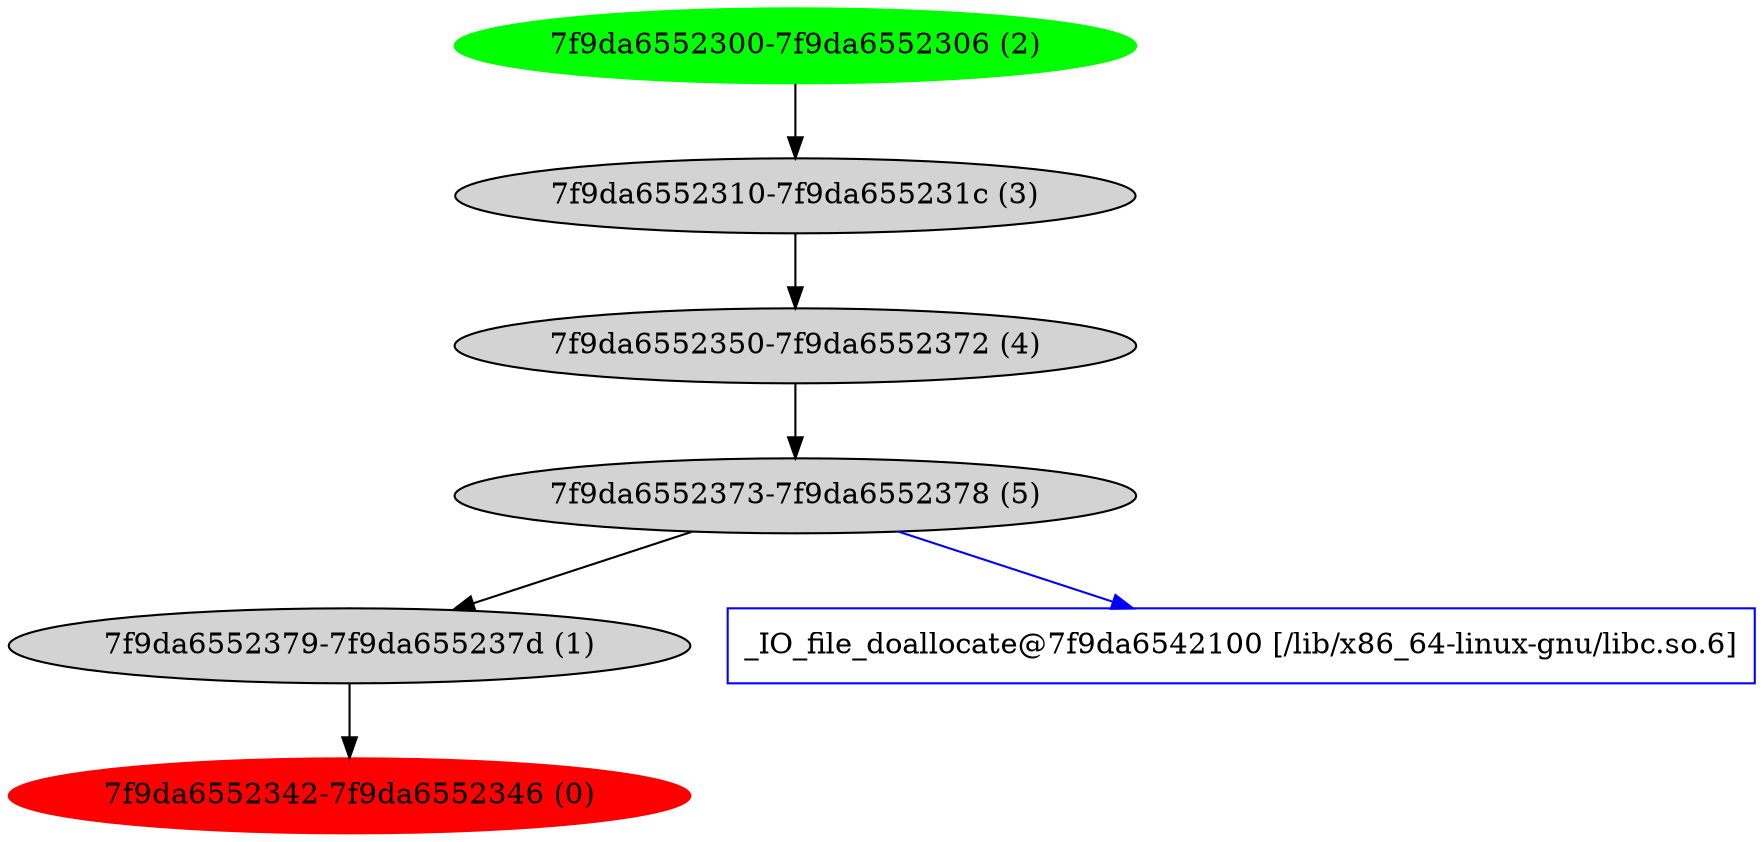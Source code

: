 digraph G {
   bb_7f9da6552342 [label="7f9da6552342-7f9da6552346 (0)", color="red" style=filled];
   bb_7f9da6552379 [label="7f9da6552379-7f9da655237d (1)" style=filled];
   bb_7f9da6552300 [label="7f9da6552300-7f9da6552306 (2)", color="green" style=filled];
   bb_7f9da6552310 [label="7f9da6552310-7f9da655231c (3)" style=filled];
   bb_7f9da6552350 [label="7f9da6552350-7f9da6552372 (4)" style=filled];
   bb_7f9da6552373 [label="7f9da6552373-7f9da6552378 (5)" style=filled];
   func_7f9da6542100 [label="_IO_file_doallocate@7f9da6542100 [/lib/x86_64-linux-gnu/libc.so.6]", color=blue, shape=rectangle,URL="7f9da6542100.svg"];
   bb_7f9da6552373 -> func_7f9da6542100 [color=blue];
   bb_7f9da6552300 -> bb_7f9da6552310;
   bb_7f9da6552310 -> bb_7f9da6552350;
   bb_7f9da6552350 -> bb_7f9da6552373;
   bb_7f9da6552373 -> bb_7f9da6552379;
   bb_7f9da6552379 -> bb_7f9da6552342;
}